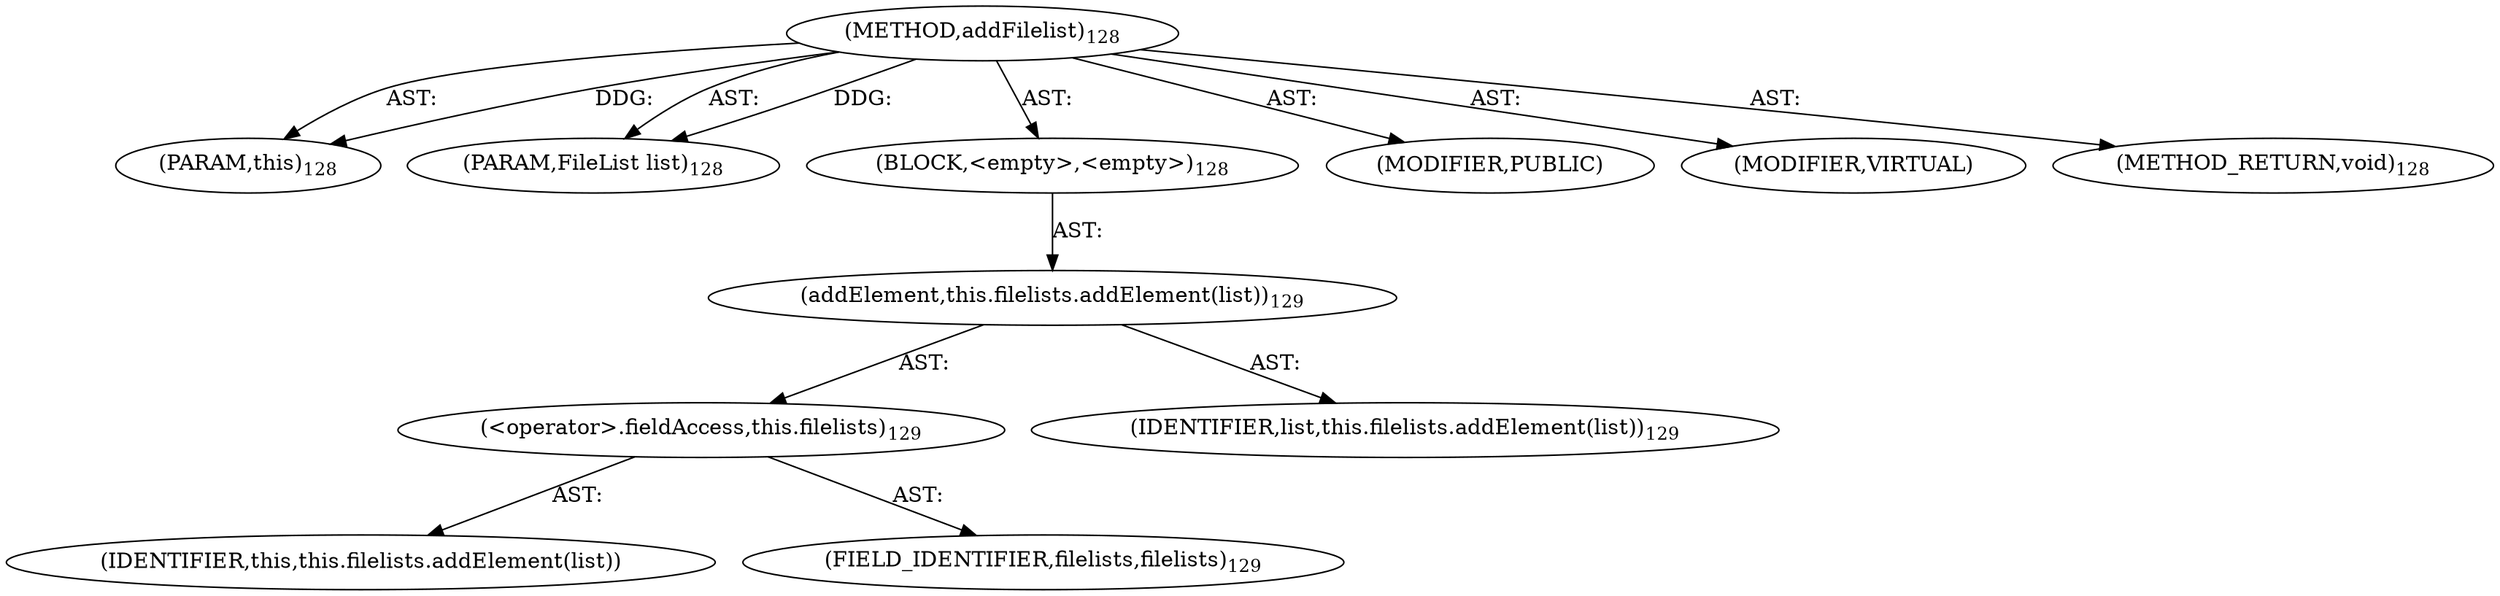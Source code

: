 digraph "addFilelist" {  
"111669149698" [label = <(METHOD,addFilelist)<SUB>128</SUB>> ]
"115964117010" [label = <(PARAM,this)<SUB>128</SUB>> ]
"115964117011" [label = <(PARAM,FileList list)<SUB>128</SUB>> ]
"25769803778" [label = <(BLOCK,&lt;empty&gt;,&lt;empty&gt;)<SUB>128</SUB>> ]
"30064771076" [label = <(addElement,this.filelists.addElement(list))<SUB>129</SUB>> ]
"30064771077" [label = <(&lt;operator&gt;.fieldAccess,this.filelists)<SUB>129</SUB>> ]
"68719476787" [label = <(IDENTIFIER,this,this.filelists.addElement(list))> ]
"55834574850" [label = <(FIELD_IDENTIFIER,filelists,filelists)<SUB>129</SUB>> ]
"68719476788" [label = <(IDENTIFIER,list,this.filelists.addElement(list))<SUB>129</SUB>> ]
"133143986196" [label = <(MODIFIER,PUBLIC)> ]
"133143986197" [label = <(MODIFIER,VIRTUAL)> ]
"128849018882" [label = <(METHOD_RETURN,void)<SUB>128</SUB>> ]
  "111669149698" -> "115964117010"  [ label = "AST: "] 
  "111669149698" -> "115964117011"  [ label = "AST: "] 
  "111669149698" -> "25769803778"  [ label = "AST: "] 
  "111669149698" -> "133143986196"  [ label = "AST: "] 
  "111669149698" -> "133143986197"  [ label = "AST: "] 
  "111669149698" -> "128849018882"  [ label = "AST: "] 
  "25769803778" -> "30064771076"  [ label = "AST: "] 
  "30064771076" -> "30064771077"  [ label = "AST: "] 
  "30064771076" -> "68719476788"  [ label = "AST: "] 
  "30064771077" -> "68719476787"  [ label = "AST: "] 
  "30064771077" -> "55834574850"  [ label = "AST: "] 
  "111669149698" -> "115964117010"  [ label = "DDG: "] 
  "111669149698" -> "115964117011"  [ label = "DDG: "] 
}
